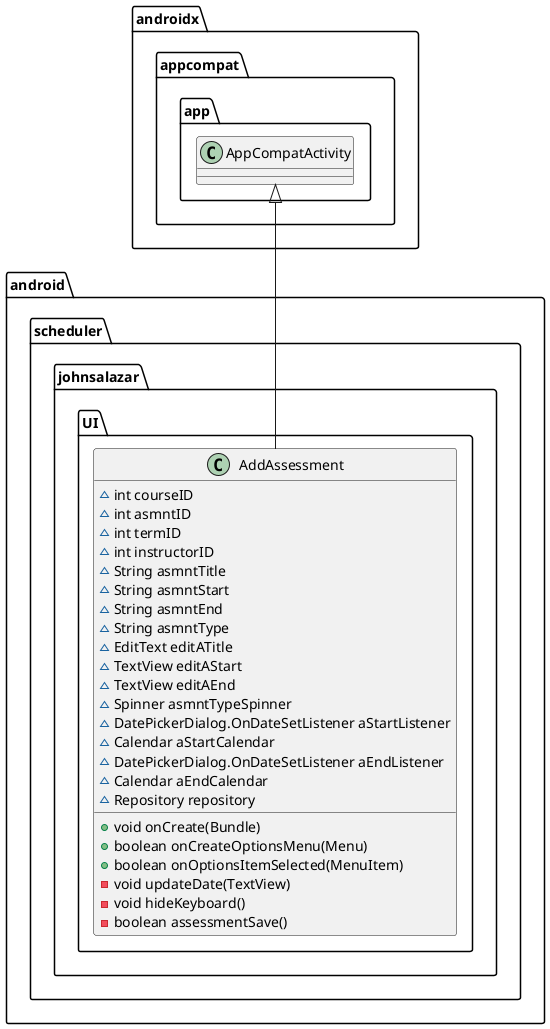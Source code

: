 @startuml
class android.scheduler.johnsalazar.UI.AddAssessment {
~ int courseID
~ int asmntID
~ int termID
~ int instructorID
~ String asmntTitle
~ String asmntStart
~ String asmntEnd
~ String asmntType
~ EditText editATitle
~ TextView editAStart
~ TextView editAEnd
~ Spinner asmntTypeSpinner
~ DatePickerDialog.OnDateSetListener aStartListener
~ Calendar aStartCalendar
~ DatePickerDialog.OnDateSetListener aEndListener
~ Calendar aEndCalendar
~ Repository repository
+ void onCreate(Bundle)
+ boolean onCreateOptionsMenu(Menu)
+ boolean onOptionsItemSelected(MenuItem)
- void updateDate(TextView)
- void hideKeyboard()
- boolean assessmentSave()
}




androidx.appcompat.app.AppCompatActivity <|-- android.scheduler.johnsalazar.UI.AddAssessment
@enduml